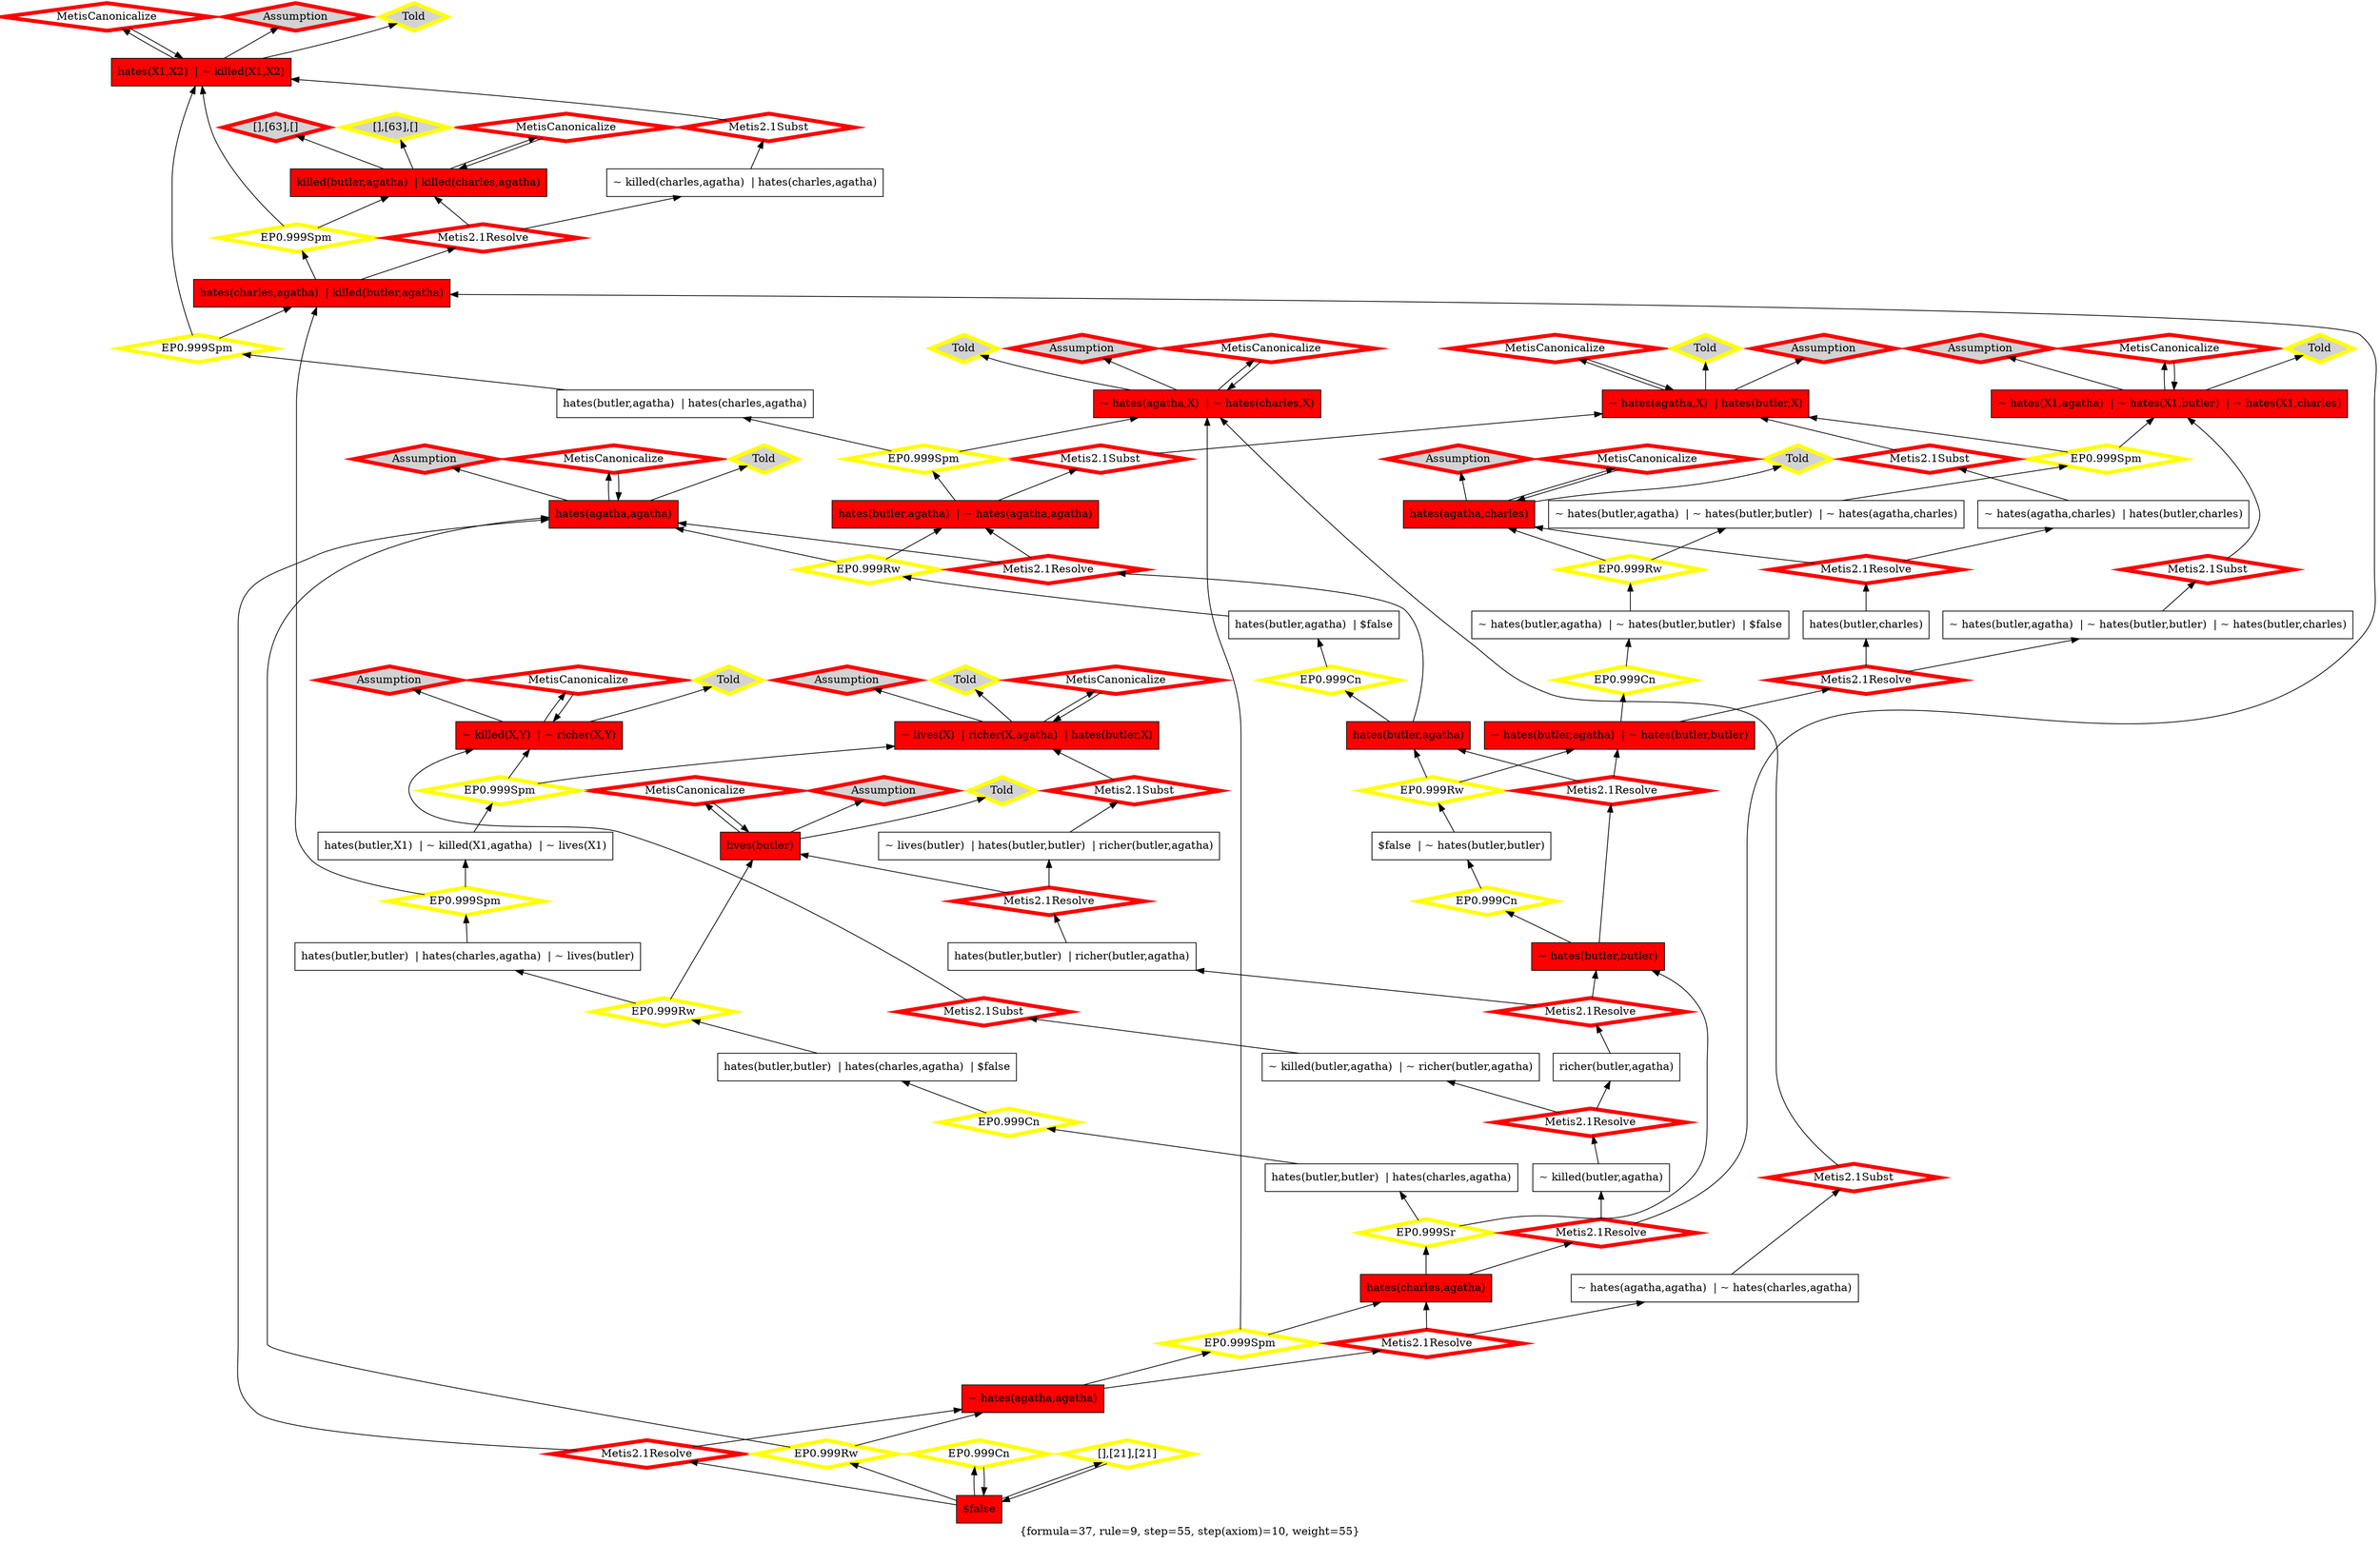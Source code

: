 digraph g 
{ rankdir=BT;
 labelloc=b label="{formula=37, rule=9, step=55, step(axiom)=10, weight=55}"  
 "x_68" [ color="black" shape="box" label="~ hates(X,agatha)  | ~ hates(X,butler)  | ~ hates(X,charles)" fillcolor="red" style="filled"  ];
  "x_1" [ color="black" shape="box" label="lives(butler)" fillcolor="red" style="filled"  ];
  "x_2" [ color="black" shape="box" label="~ killed(X1,X2)  | ~ richer(X1,X2)" fillcolor="red" style="filled"  ];
  "x_3" [ color="black" shape="box" label="hates(butler,agatha)  | $false" fillcolor="white" style="filled"  ];
  "x_13" [ color="black" shape="box" label="hates(charles,agatha)  | killed(butler,agatha)" fillcolor="red" style="filled"  ];
  "x_70" [ color="black" shape="box" label="hates(butler,agatha)  | hates(charles,agatha)" fillcolor="white" style="filled"  ];
  "x_6" [ color="black" shape="box" label="~ hates(butler,agatha)  | ~ hates(butler,butler)  | ~ hates(butler,charles)" fillcolor="white" style="filled"  ];
  "x_61" [ color="black" shape="box" label="~ hates(agatha,X1)  | ~ hates(charles,X1)" fillcolor="red" style="filled"  ];
  "x_61" [ color="black" shape="box" label="~ hates(agatha,X)  | ~ hates(charles,X)" fillcolor="red" style="filled"  ];
  "x_9" [ color="black" shape="box" label="~ hates(butler,agatha)  | ~ hates(butler,butler)  | ~ hates(agatha,charles)" fillcolor="white" style="filled"  ];
  "x_74" [ color="black" shape="box" label="hates(butler,agatha)" fillcolor="red" style="filled"  ];
  "x_59" [ color="black" shape="box" label="~ hates(agatha,X)  | hates(butler,X)" fillcolor="red" style="filled"  ];
  "x_13" [ color="black" shape="box" label="hates(charles,agatha)  | killed(butler,agatha)" fillcolor="red" style="filled"  ];
  "x_63" [ color="black" shape="box" label="killed(butler,agatha)  | killed(charles,agatha)" fillcolor="red" style="filled"  ];
  "x_81" [ color="black" shape="box" label="~ lives(butler)  | hates(butler,butler)  | richer(butler,agatha)" fillcolor="white" style="filled"  ];
  "x_68" [ color="black" shape="box" label="~ hates(X,agatha)  | ~ hates(X,butler)  | ~ hates(X,charles)" fillcolor="red" style="filled"  ];
  "x_85" [ color="black" shape="box" label="$false  | ~ hates(butler,butler)" fillcolor="white" style="filled"  ];
  "x_21" [ color="black" shape="box" label="$false" fillcolor="red" style="filled"  ];
  "x_87" [ color="black" shape="box" label="hates(charles,agatha)" fillcolor="red" style="filled"  ];
  "x_136" [ color="black" shape="box" label="hates(agatha,charles)" fillcolor="red" style="filled"  ];
  "x_88" [ color="black" shape="box" label="~ hates(butler,agatha)  | ~ hates(butler,butler)  | $false" fillcolor="white" style="filled"  ];
  "x_68" [ color="black" shape="box" label="~ hates(X1,agatha)  | ~ hates(X1,butler)  | ~ hates(X1,charles)" fillcolor="red" style="filled"  ];
  "x_24" [ color="black" shape="box" label="hates(butler,butler)  | richer(butler,agatha)" fillcolor="white" style="filled"  ];
  "x_1" [ color="black" shape="box" label="lives(butler)" fillcolor="red" style="filled"  ];
  "x_97" [ color="black" shape="box" label="hates(butler,butler)  | hates(charles,agatha)  | ~ lives(butler)" fillcolor="white" style="filled"  ];
  "x_1" [ color="black" shape="box" label="lives(butler)" fillcolor="red" style="filled"  ];
  "x_74" [ color="black" shape="box" label="hates(butler,agatha)" fillcolor="red" style="filled"  ];
  "x_21" [ color="black" shape="box" label="$false" fillcolor="red" style="filled"  ];
  "x_102" [ color="black" shape="box" label="hates(butler,butler)  | hates(charles,agatha)" fillcolor="white" style="filled"  ];
  "x_31" [ color="black" shape="box" label="hates(agatha,agatha)" fillcolor="red" style="filled"  ];
  "x_34" [ color="black" shape="box" label="~ killed(charles,agatha)  | hates(charles,agatha)" fillcolor="white" style="filled"  ];
  "x_105" [ color="black" shape="box" label="hates(butler,butler)  | hates(charles,agatha)  | $false" fillcolor="white" style="filled"  ];
  "x_37" [ color="black" shape="box" label="richer(X1,agatha)  | hates(butler,X1)  | ~ lives(X1)" fillcolor="red" style="filled"  ];
  "x_136" [ color="black" shape="box" label="hates(agatha,charles)" fillcolor="red" style="filled"  ];
  "x_37" [ color="black" shape="box" label="~ lives(X)  | hates(butler,X)  | richer(X,agatha)" fillcolor="red" style="filled"  ];
  "x_21" [ color="black" shape="box" label="$false" fillcolor="red" style="filled"  ];
  "x_2" [ color="black" shape="box" label="~ killed(X,Y)  | ~ richer(X,Y)" fillcolor="red" style="filled"  ];
  "x_141" [ color="black" shape="box" label="~ hates(butler,agatha)  | ~ hates(butler,butler)" fillcolor="red" style="filled"  ];
  "x_135" [ color="black" shape="box" label="~ killed(X,Y)  | hates(X,Y)" fillcolor="red" style="filled"  ];
  "x_135" [ color="black" shape="box" label="~ killed(X,Y)  | hates(X,Y)" fillcolor="red" style="filled"  ];
  "x_47" [ color="black" shape="box" label="~ hates(agatha,agatha)  | hates(butler,agatha)" fillcolor="red" style="filled"  ];
  "x_46" [ color="black" shape="box" label="~ hates(butler,butler)" fillcolor="red" style="filled"  ];
  "x_114" [ color="black" shape="box" label="~ hates(agatha,agatha)" fillcolor="red" style="filled"  ];
  "x_46" [ color="black" shape="box" label="~ hates(butler,butler)" fillcolor="red" style="filled"  ];
  "x_31" [ color="black" shape="box" label="hates(agatha,agatha)" fillcolor="red" style="filled"  ];
  "x_21" [ color="black" shape="box" label="$false" fillcolor="red" style="filled"  ];
  "x_2" [ color="black" shape="box" label="~ killed(X,Y)  | ~ richer(X,Y)" fillcolor="red" style="filled"  ];
  "x_37" [ color="black" shape="box" label="~ lives(X)  | richer(X,agatha)  | hates(butler,X)" fillcolor="red" style="filled"  ];
  "x_52" [ color="black" shape="box" label="~ killed(butler,agatha)  | ~ richer(butler,agatha)" fillcolor="white" style="filled"  ];
  "x_124" [ color="black" shape="box" label="~ hates(agatha,agatha)  | ~ hates(charles,agatha)" fillcolor="white" style="filled"  ];
  "x_129" [ color="black" shape="box" label="hates(butler,X1)  | ~ killed(X1,agatha)  | ~ lives(X1)" fillcolor="white" style="filled"  ];
  "x_31" [ color="black" shape="box" label="hates(agatha,agatha)" fillcolor="red" style="filled"  ];
  "x_130" [ color="black" shape="box" label="~ killed(butler,agatha)" fillcolor="white" style="filled"  ];
  "x_63" [ color="black" shape="box" label="killed(butler,agatha)  | killed(charles,agatha)" fillcolor="red" style="filled"  ];
  "x_133" [ color="black" shape="box" label="richer(butler,agatha)" fillcolor="white" style="filled"  ];
  "x_59" [ color="black" shape="box" label="hates(butler,X1)  | ~ hates(agatha,X1)" fillcolor="red" style="filled"  ];
  "x_47" [ color="black" shape="box" label="hates(butler,agatha)  | ~ hates(agatha,agatha)" fillcolor="red" style="filled"  ];
  "x_61" [ color="black" shape="box" label="~ hates(agatha,X)  | ~ hates(charles,X)" fillcolor="red" style="filled"  ];
  "x_135" [ color="black" shape="box" label="hates(X1,X2)  | ~ killed(X1,X2)" fillcolor="red" style="filled"  ];
  "x_136" [ color="black" shape="box" label="hates(agatha,charles)" fillcolor="red" style="filled"  ];
  "x_114" [ color="black" shape="box" label="~ hates(agatha,agatha)" fillcolor="red" style="filled"  ];
  "x_63" [ color="black" shape="box" label="killed(butler,agatha)  | killed(charles,agatha)" fillcolor="red" style="filled"  ];
  "x_59" [ color="black" shape="box" label="~ hates(agatha,X)  | hates(butler,X)" fillcolor="red" style="filled"  ];
  "x_141" [ color="black" shape="box" label="~ hates(butler,agatha)  | ~ hates(butler,butler)" fillcolor="red" style="filled"  ];
  "x_140" [ color="black" shape="box" label="hates(butler,charles)" fillcolor="white" style="filled"  ];
  "x_142" [ color="black" shape="box" label="~ hates(agatha,charles)  | hates(butler,charles)" fillcolor="white" style="filled"  ];
  "x_87" [ color="black" shape="box" label="hates(charles,agatha)" fillcolor="red" style="filled"  ];
  "81d7037:1242be2cf89:-7efc" [ URL="http://browser.inference-web.org/iwbrowser/BrowseNodeSet?url=http%3A%2F%2Finference-web.org%2Fproofs%2Ftptp%2FSolutions%2FPUZ%2FPUZ001-1%2FEP---1.1pre%2Fanswer.owl%23ns_27" color="yellow" shape="diamond" label="EP0.999Cn" fillcolor="white" style="filled" penwidth="5"  ];
  "x_102" -> "81d7037:1242be2cf89:-7efc";
  "81d7037:1242be2cf89:-7efc" -> "x_105";
  "81d7037:1242be2cf89:-7fcf" [ URL="http://browser.inference-web.org/iwbrowser/BrowseNodeSet?url=http%3A%2F%2Finference-web.org%2Fproofs%2Ftptp%2FSolutions%2FPUZ%2FPUZ001-1%2FMetis---2.2%2Fanswer.owl%23ns_refute_0_22" color="red" shape="diamond" label="Metis2.1Resolve" fillcolor="white" style="filled" penwidth="5"  ];
  "x_46" -> "81d7037:1242be2cf89:-7fcf";
  "81d7037:1242be2cf89:-7fcf" -> "x_74";
  "81d7037:1242be2cf89:-7fcf" -> "x_141";
  "81d7037:1242be2cf89:-7f7f" [ URL="http://browser.inference-web.org/iwbrowser/BrowseNodeSet?url=http%3A%2F%2Finference-web.org%2Fproofs%2Ftptp%2FSolutions%2FPUZ%2FPUZ001-1%2FMetis---2.2%2Fanswer.owl%23ns_butler" color="red" shape="diamond" label="Assumption" fillcolor="lightgrey" style="filled" penwidth="5"  ];
  "x_1" -> "81d7037:1242be2cf89:-7f7f";
  "81d7037:1242be2cf89:-7ee4" [ URL="http://browser.inference-web.org/iwbrowser/BrowseNodeSet?url=http%3A%2F%2Finference-web.org%2Fproofs%2Ftptp%2FSolutions%2FPUZ%2FPUZ001-1%2FEP---1.1pre%2Fanswer.owl%23ns_11" color="yellow" shape="diamond" label="Told" fillcolor="lightgrey" style="filled" penwidth="5"  ];
  "x_37" -> "81d7037:1242be2cf89:-7ee4";
  "81d7037:1242be2cf89:-7fd7" [ URL="http://browser.inference-web.org/iwbrowser/BrowseNodeSet?url=http%3A%2F%2Finference-web.org%2Fproofs%2Ftptp%2FSolutions%2FPUZ%2FPUZ001-1%2FMetis---2.2%2Fanswer.owl%23ns_poorer_killer" color="red" shape="diamond" label="Assumption" fillcolor="lightgrey" style="filled" penwidth="5"  ];
  "x_2" -> "81d7037:1242be2cf89:-7fd7";
  "81d7037:1242be2cf89:-7f73" [ URL="http://browser.inference-web.org/iwbrowser/BrowseNodeSet?url=http%3A%2F%2Finference-web.org%2Fproofs%2Ftptp%2FSolutions%2FPUZ%2FPUZ001-1%2FMetis---2.2%2Fanswer.owl%23ns_refute_0_3" color="red" shape="diamond" label="MetisCanonicalize" fillcolor="white" style="filled" penwidth="5"  ];
  "x_135" -> "81d7037:1242be2cf89:-7f73";
  "81d7037:1242be2cf89:-7f73" -> "x_135";
  "81d7037:1242be2cf89:-7f77" [ URL="http://browser.inference-web.org/iwbrowser/BrowseNodeSet?url=http%3A%2F%2Finference-web.org%2Fproofs%2Ftptp%2FSolutions%2FPUZ%2FPUZ001-1%2FMetis---2.2%2Fanswer.owl%23ns_refute_0_4" color="red" shape="diamond" label="Metis2.1Subst" fillcolor="white" style="filled" penwidth="5"  ];
  "x_34" -> "81d7037:1242be2cf89:-7f77";
  "81d7037:1242be2cf89:-7f77" -> "x_135";
  "81d7037:1242be2cf89:-7f19" [ URL="http://browser.inference-web.org/iwbrowser/BrowseNodeSet?url=http%3A%2F%2Finference-web.org%2Fproofs%2Ftptp%2FSolutions%2FPUZ%2FPUZ001-1%2FEP---1.1pre%2Fanswer.owl%23ns_20" color="yellow" shape="diamond" label="EP0.999Cn" fillcolor="white" style="filled" penwidth="5"  ];
  "x_141" -> "81d7037:1242be2cf89:-7f19";
  "81d7037:1242be2cf89:-7f19" -> "x_88";
  "81d7037:1242be2cf89:-7ffe" [ URL="http://browser.inference-web.org/iwbrowser/BrowseNodeSet?url=http%3A%2F%2Finference-web.org%2Fproofs%2Ftptp%2FSolutions%2FPUZ%2FPUZ001-1%2FMetis---2.2%2Fanswer.owl%23answer" color="red" shape="diamond" label="Metis2.1Resolve" fillcolor="white" style="filled" penwidth="5"  ];
  "x_21" -> "81d7037:1242be2cf89:-7ffe";
  "81d7037:1242be2cf89:-7ffe" -> "x_31";
  "81d7037:1242be2cf89:-7ffe" -> "x_114";
  "81d7037:1242be2cf89:-7f6f" [ URL="http://browser.inference-web.org/iwbrowser/BrowseNodeSet?url=http%3A%2F%2Finference-web.org%2Fproofs%2Ftptp%2FSolutions%2FPUZ%2FPUZ001-1%2FMetis---2.2%2Fanswer.owl%23ns_killer_hates_victim" color="red" shape="diamond" label="Assumption" fillcolor="lightgrey" style="filled" penwidth="5"  ];
  "x_135" -> "81d7037:1242be2cf89:-7f6f";
  "81d7037:1242be2cf89:-7f8a" [ URL="http://browser.inference-web.org/iwbrowser/BrowseNodeSet?url=http%3A%2F%2Finference-web.org%2Fproofs%2Ftptp%2FSolutions%2FPUZ%2FPUZ001-1%2FMetis---2.2%2Fanswer.owl%23ns_refute_0_9" color="red" shape="diamond" label="MetisCanonicalize" fillcolor="white" style="filled" penwidth="5"  ];
  "x_37" -> "81d7037:1242be2cf89:-7f8a";
  "81d7037:1242be2cf89:-7f8a" -> "x_37";
  "81d7037:1242be2cf89:-7f9a" [ URL="http://browser.inference-web.org/iwbrowser/BrowseNodeSet?url=http%3A%2F%2Finference-web.org%2Fproofs%2Ftptp%2FSolutions%2FPUZ%2FPUZ001-1%2FMetis---2.2%2Fanswer.owl%23ns_refute_0_19" color="red" shape="diamond" label="MetisCanonicalize" fillcolor="white" style="filled" penwidth="5"  ];
  "x_31" -> "81d7037:1242be2cf89:-7f9a";
  "81d7037:1242be2cf89:-7f9a" -> "x_31";
  "81d7037:1242be2cf89:-7ff0" [ URL="http://browser.inference-web.org/iwbrowser/BrowseNodeSet?url=http%3A%2F%2Finference-web.org%2Fproofs%2Ftptp%2FSolutions%2FPUZ%2FPUZ001-1%2FMetis---2.2%2Fanswer.owl%23ns_refute_0_0" color="red" shape="diamond" label="MetisCanonicalize" fillcolor="white" style="filled" penwidth="5"  ];
  "x_61" -> "81d7037:1242be2cf89:-7ff0";
  "81d7037:1242be2cf89:-7ff0" -> "x_61";
  "81d7037:1242be2cf89:-7f10" [ URL="http://browser.inference-web.org/iwbrowser/BrowseNodeSet?url=http%3A%2F%2Finference-web.org%2Fproofs%2Ftptp%2FSolutions%2FPUZ%2FPUZ001-1%2FEP---1.1pre%2Fanswer.owl%23ns_8" color="yellow" shape="diamond" label="Told" fillcolor="lightgrey" style="filled" penwidth="5"  ];
  "x_136" -> "81d7037:1242be2cf89:-7f10";
  "81d7037:1242be2cf89:-7f9e" [ URL="http://browser.inference-web.org/iwbrowser/BrowseNodeSet?url=http%3A%2F%2Finference-web.org%2Fproofs%2Ftptp%2FSolutions%2FPUZ%2FPUZ001-1%2FMetis---2.2%2Fanswer.owl%23ns_refute_0_20" color="red" shape="diamond" label="Metis2.1Subst" fillcolor="white" style="filled" penwidth="5"  ];
  "x_47" -> "81d7037:1242be2cf89:-7f9e";
  "81d7037:1242be2cf89:-7f9e" -> "x_59";
  "81d7037:1242be2cf89:-7fa6" [ URL="http://browser.inference-web.org/iwbrowser/BrowseNodeSet?url=http%3A%2F%2Finference-web.org%2Fproofs%2Ftptp%2FSolutions%2FPUZ%2FPUZ001-1%2FMetis---2.2%2Fanswer.owl%23ns_agatha_hates_charles" color="red" shape="diamond" label="Assumption" fillcolor="lightgrey" style="filled" penwidth="5"  ];
  "x_136" -> "81d7037:1242be2cf89:-7fa6";
  "81d7037:1242be2cf89:-7f28" [ URL="http://browser.inference-web.org/iwbrowser/BrowseNodeSet?url=http%3A%2F%2Finference-web.org%2Fproofs%2Ftptp%2FSolutions%2FPUZ%2FPUZ001-1%2FEP---1.1pre%2Fanswer.owl%23ns_24" color="yellow" shape="diamond" label="EP0.999Spm" fillcolor="white" style="filled" penwidth="5"  ];
  "x_70" -> "81d7037:1242be2cf89:-7f28";
  "81d7037:1242be2cf89:-7f28" -> "x_13";
  "81d7037:1242be2cf89:-7f28" -> "x_135";
  "81d7037:1242be2cf89:-7ef8" [ URL="http://browser.inference-web.org/iwbrowser/BrowseNodeSet?url=http%3A%2F%2Finference-web.org%2Fproofs%2Ftptp%2FSolutions%2FPUZ%2FPUZ001-1%2FEP---1.1pre%2Fanswer.owl%23ns_26" color="yellow" shape="diamond" label="EP0.999Rw" fillcolor="white" style="filled" penwidth="5"  ];
  "x_105" -> "81d7037:1242be2cf89:-7ef8";
  "81d7037:1242be2cf89:-7ef8" -> "x_1";
  "81d7037:1242be2cf89:-7ef8" -> "x_97";
  "81d7037:1242be2cf89:-7f57" [ URL="http://browser.inference-web.org/iwbrowser/BrowseNodeSet?url=http%3A%2F%2Finference-web.org%2Fproofs%2Ftptp%2FSolutions%2FPUZ%2FPUZ001-1%2FEP---1.1pre%2Fanswer.owl%23ns_44" color="yellow" shape="diamond" label="EP0.999Cn" fillcolor="white" style="filled" penwidth="5"  ];
  "x_21" -> "81d7037:1242be2cf89:-7f57";
  "81d7037:1242be2cf89:-7f57" -> "x_21";
  "81d7037:1242be2cf89:-7fdf" [ URL="http://browser.inference-web.org/iwbrowser/BrowseNodeSet?url=http%3A%2F%2Finference-web.org%2Fproofs%2Ftptp%2FSolutions%2FPUZ%2FPUZ001-1%2FMetis---2.2%2Fanswer.owl%23ns_refute_0_7" color="red" shape="diamond" label="Metis2.1Subst" fillcolor="white" style="filled" penwidth="5"  ];
  "x_52" -> "81d7037:1242be2cf89:-7fdf";
  "81d7037:1242be2cf89:-7fdf" -> "x_2";
  "81d7037:1242be2cf89:-7f8e" [ URL="http://browser.inference-web.org/iwbrowser/BrowseNodeSet?url=http%3A%2F%2Finference-web.org%2Fproofs%2Ftptp%2FSolutions%2FPUZ%2FPUZ001-1%2FMetis---2.2%2Fanswer.owl%23ns_refute_0_10" color="red" shape="diamond" label="Metis2.1Subst" fillcolor="white" style="filled" penwidth="5"  ];
  "x_81" -> "81d7037:1242be2cf89:-7f8e";
  "81d7037:1242be2cf89:-7f8e" -> "x_37";
  "81d7037:1242be2cf89:-7fdb" [ URL="http://browser.inference-web.org/iwbrowser/BrowseNodeSet?url=http%3A%2F%2Finference-web.org%2Fproofs%2Ftptp%2FSolutions%2FPUZ%2FPUZ001-1%2FMetis---2.2%2Fanswer.owl%23ns_refute_0_6" color="red" shape="diamond" label="MetisCanonicalize" fillcolor="white" style="filled" penwidth="5"  ];
  "x_2" -> "81d7037:1242be2cf89:-7fdb";
  "81d7037:1242be2cf89:-7fdb" -> "x_2";
  "81d7037:1242be2cf89:-7f53" [ URL="http://browser.inference-web.org/iwbrowser/BrowseNodeSet?url=http%3A%2F%2Finference-web.org%2Fproofs%2Ftptp%2FSolutions%2FPUZ%2FPUZ001-1%2FEP---1.1pre%2Fanswer.owl%23ns_43" color="yellow" shape="diamond" label="EP0.999Rw" fillcolor="white" style="filled" penwidth="5"  ];
  "x_21" -> "81d7037:1242be2cf89:-7f53";
  "81d7037:1242be2cf89:-7f53" -> "x_31";
  "81d7037:1242be2cf89:-7f53" -> "x_114";
  "81d7037:1242be2cf89:-7f4e" [ URL="http://browser.inference-web.org/iwbrowser/BrowseNodeSet?url=http%3A%2F%2Finference-web.org%2Fproofs%2Ftptp%2FSolutions%2FPUZ%2FPUZ001-1%2FEP---1.1pre%2Fanswer.owl%23ns_7" color="yellow" shape="diamond" label="Told" fillcolor="lightgrey" style="filled" penwidth="5"  ];
  "x_31" -> "81d7037:1242be2cf89:-7f4e";
  "81d7037:1242be2cf89:-7f86" [ URL="http://browser.inference-web.org/iwbrowser/BrowseNodeSet?url=http%3A%2F%2Finference-web.org%2Fproofs%2Ftptp%2FSolutions%2FPUZ%2FPUZ001-1%2FMetis---2.2%2Fanswer.owl%23ns_butler_hates_poor" color="red" shape="diamond" label="Assumption" fillcolor="lightgrey" style="filled" penwidth="5"  ];
  "x_37" -> "81d7037:1242be2cf89:-7f86";
  "81d7037:1242be2cf89:-7fba" [ URL="http://browser.inference-web.org/iwbrowser/BrowseNodeSet?url=http%3A%2F%2Finference-web.org%2Fproofs%2Ftptp%2FSolutions%2FPUZ%2FPUZ001-1%2FMetis---2.2%2Fanswer.owl%23ns_refute_0_15" color="red" shape="diamond" label="Metis2.1Resolve" fillcolor="white" style="filled" penwidth="5"  ];
  "x_140" -> "81d7037:1242be2cf89:-7fba";
  "81d7037:1242be2cf89:-7fba" -> "x_136";
  "81d7037:1242be2cf89:-7fba" -> "x_142";
  "81d7037:1242be2cf89:-7edf" [ URL="http://browser.inference-web.org/iwbrowser/BrowseNodeSet?url=http%3A%2F%2Finference-web.org%2Fproofs%2Ftptp%2FSolutions%2FPUZ%2FPUZ001-1%2FEP---1.1pre%2Fanswer.owl%23ns_4" color="yellow" shape="diamond" label="Told" fillcolor="lightgrey" style="filled" penwidth="5"  ];
  "x_2" -> "81d7037:1242be2cf89:-7edf";
  "81d7037:1242be2cf89:-7f6c" [ URL="http://browser.inference-web.org/iwbrowser/BrowseNodeSet?url=http%3A%2F%2Finference-web.org%2Fproofs%2Ftptp%2FSolutions%2FPUZ%2FPUZ001-1%2FMetis---2.2%2Fanswer.owl%23ns_refute_0_2" color="red" shape="diamond" label="MetisCanonicalize" fillcolor="white" style="filled" penwidth="5"  ];
  "x_63" -> "81d7037:1242be2cf89:-7f6c";
  "81d7037:1242be2cf89:-7f6c" -> "x_63";
  "81d7037:1242be2cf89:-7f1e" [ URL="http://browser.inference-web.org/iwbrowser/BrowseNodeSet?url=http%3A%2F%2Finference-web.org%2Fproofs%2Ftptp%2FSolutions%2FPUZ%2FPUZ001-1%2FEP---1.1pre%2Fanswer.owl%23ns_5" color="yellow" shape="diamond" label="Told" fillcolor="lightgrey" style="filled" penwidth="5"  ];
  "x_61" -> "81d7037:1242be2cf89:-7f1e";
  "81d7037:1242be2cf89:-7fe4" [ URL="http://browser.inference-web.org/iwbrowser/BrowseNodeSet?url=http%3A%2F%2Finference-web.org%2Fproofs%2Ftptp%2FSolutions%2FPUZ%2FPUZ001-1%2FMetis---2.2%2Fanswer.owl%23ns_refute_0_24" color="red" shape="diamond" label="Metis2.1Resolve" fillcolor="white" style="filled" penwidth="5"  ];
  "x_130" -> "81d7037:1242be2cf89:-7fe4";
  "81d7037:1242be2cf89:-7fe4" -> "x_52";
  "81d7037:1242be2cf89:-7fe4" -> "x_133";
  "81d7037:1242be2cf89:-7f68" [ URL="http://browser.inference-web.org/iwbrowser/BrowseNodeSet?url=http%3A%2F%2Finference-web.org%2Fproofs%2Ftptp%2FSolutions%2FPUZ%2FPUZ001-1%2FMetis---2.2%2Fanswer.owl%23ns_prove_neither_charles_nor_butler_did_it" color="red" shape="diamond" label="[],[63],[]" fillcolor="lightgrey" style="filled" penwidth="5"  ];
  "x_63" -> "81d7037:1242be2cf89:-7f68";
  "81d7037:1242be2cf89:-7ee9" [ URL="http://browser.inference-web.org/iwbrowser/BrowseNodeSet?url=http%3A%2F%2Finference-web.org%2Fproofs%2Ftptp%2FSolutions%2FPUZ%2FPUZ001-1%2FEP---1.1pre%2Fanswer.owl%23ns_14" color="yellow" shape="diamond" label="EP0.999Spm" fillcolor="white" style="filled" penwidth="5"  ];
  "x_129" -> "81d7037:1242be2cf89:-7ee9";
  "81d7037:1242be2cf89:-7ee9" -> "x_2";
  "81d7037:1242be2cf89:-7ee9" -> "x_37";
  "81d7037:1242be2cf89:-7f96" [ URL="http://browser.inference-web.org/iwbrowser/BrowseNodeSet?url=http%3A%2F%2Finference-web.org%2Fproofs%2Ftptp%2FSolutions%2FPUZ%2FPUZ001-1%2FMetis---2.2%2Fanswer.owl%23ns_agatha_hates_agatha" color="red" shape="diamond" label="Assumption" fillcolor="lightgrey" style="filled" penwidth="5"  ];
  "x_31" -> "81d7037:1242be2cf89:-7f96";
  "81d7037:1242be2cf89:-7ff4" [ URL="http://browser.inference-web.org/iwbrowser/BrowseNodeSet?url=http%3A%2F%2Finference-web.org%2Fproofs%2Ftptp%2FSolutions%2FPUZ%2FPUZ001-1%2FMetis---2.2%2Fanswer.owl%23ns_refute_0_1" color="red" shape="diamond" label="Metis2.1Subst" fillcolor="white" style="filled" penwidth="5"  ];
  "x_124" -> "81d7037:1242be2cf89:-7ff4";
  "81d7037:1242be2cf89:-7ff4" -> "x_61";
  "81d7037:1242be2cf89:-7f23" [ URL="http://browser.inference-web.org/iwbrowser/BrowseNodeSet?url=http%3A%2F%2Finference-web.org%2Fproofs%2Ftptp%2FSolutions%2FPUZ%2FPUZ001-1%2FEP---1.1pre%2Fanswer.owl%23ns_9" color="yellow" shape="diamond" label="Told" fillcolor="lightgrey" style="filled" penwidth="5"  ];
  "x_135" -> "81d7037:1242be2cf89:-7f23";
  "81d7037:1242be2cf89:-7fd4" [ URL="http://browser.inference-web.org/iwbrowser/BrowseNodeSet?url=http%3A%2F%2Finference-web.org%2Fproofs%2Ftptp%2FSolutions%2FPUZ%2FPUZ001-1%2FMetis---2.2%2Fanswer.owl%23ns_refute_0_23" color="red" shape="diamond" label="Metis2.1Resolve" fillcolor="white" style="filled" penwidth="5"  ];
  "x_133" -> "81d7037:1242be2cf89:-7fd4";
  "81d7037:1242be2cf89:-7fd4" -> "x_24";
  "81d7037:1242be2cf89:-7fd4" -> "x_46";
  "81d7037:1242be2cf89:-7faa" [ URL="http://browser.inference-web.org/iwbrowser/BrowseNodeSet?url=http%3A%2F%2Finference-web.org%2Fproofs%2Ftptp%2FSolutions%2FPUZ%2FPUZ001-1%2FMetis---2.2%2Fanswer.owl%23ns_refute_0_12" color="red" shape="diamond" label="MetisCanonicalize" fillcolor="white" style="filled" penwidth="5"  ];
  "x_136" -> "81d7037:1242be2cf89:-7faa";
  "81d7037:1242be2cf89:-7faa" -> "x_136";
  "81d7037:1242be2cf89:-7f2d" [ URL="http://browser.inference-web.org/iwbrowser/BrowseNodeSet?url=http%3A%2F%2Finference-web.org%2Fproofs%2Ftptp%2FSolutions%2FPUZ%2FPUZ001-1%2FEP---1.1pre%2Fanswer.owl%23ns_33" color="yellow" shape="diamond" label="EP0.999Spm" fillcolor="white" style="filled" penwidth="5"  ];
  "x_47" -> "81d7037:1242be2cf89:-7f2d";
  "81d7037:1242be2cf89:-7f2d" -> "x_61";
  "81d7037:1242be2cf89:-7f2d" -> "x_70";
  "81d7037:1242be2cf89:-7fb5" [ URL="http://browser.inference-web.org/iwbrowser/BrowseNodeSet?url=http%3A%2F%2Finference-web.org%2Fproofs%2Ftptp%2FSolutions%2FPUZ%2FPUZ001-1%2FMetis---2.2%2Fanswer.owl%23ns_refute_0_14" color="red" shape="diamond" label="Metis2.1Subst" fillcolor="white" style="filled" penwidth="5"  ];
  "x_142" -> "81d7037:1242be2cf89:-7fb5";
  "81d7037:1242be2cf89:-7fb5" -> "x_59";
  "81d7037:1242be2cf89:-7fb1" [ URL="http://browser.inference-web.org/iwbrowser/BrowseNodeSet?url=http%3A%2F%2Finference-web.org%2Fproofs%2Ftptp%2FSolutions%2FPUZ%2FPUZ001-1%2FMetis---2.2%2Fanswer.owl%23ns_refute_0_13" color="red" shape="diamond" label="MetisCanonicalize" fillcolor="white" style="filled" penwidth="5"  ];
  "x_59" -> "81d7037:1242be2cf89:-7fb1";
  "81d7037:1242be2cf89:-7fb1" -> "x_59";
  "81d7037:1242be2cf89:-7fca" [ URL="http://browser.inference-web.org/iwbrowser/BrowseNodeSet?url=http%3A%2F%2Finference-web.org%2Fproofs%2Ftptp%2FSolutions%2FPUZ%2FPUZ001-1%2FMetis---2.2%2Fanswer.owl%23ns_refute_0_18" color="red" shape="diamond" label="Metis2.1Resolve" fillcolor="white" style="filled" penwidth="5"  ];
  "x_141" -> "81d7037:1242be2cf89:-7fca";
  "81d7037:1242be2cf89:-7fca" -> "x_6";
  "81d7037:1242be2cf89:-7fca" -> "x_140";
  "81d7037:1242be2cf89:-7f44" [ URL="http://browser.inference-web.org/iwbrowser/BrowseNodeSet?url=http%3A%2F%2Finference-web.org%2Fproofs%2Ftptp%2FSolutions%2FPUZ%2FPUZ001-1%2FEP---1.1pre%2Fanswer.owl%23ns_40" color="yellow" shape="diamond" label="EP0.999Sr" fillcolor="white" style="filled" penwidth="5"  ];
  "x_87" -> "81d7037:1242be2cf89:-7f44";
  "81d7037:1242be2cf89:-7f44" -> "x_46";
  "81d7037:1242be2cf89:-7f44" -> "x_102";
  "81d7037:1242be2cf89:-7f0b" [ URL="http://browser.inference-web.org/iwbrowser/BrowseNodeSet?url=http%3A%2F%2Finference-web.org%2Fproofs%2Ftptp%2FSolutions%2FPUZ%2FPUZ001-1%2FEP---1.1pre%2Fanswer.owl%23ns_18" color="yellow" shape="diamond" label="EP0.999Spm" fillcolor="white" style="filled" penwidth="5"  ];
  "x_9" -> "81d7037:1242be2cf89:-7f0b";
  "81d7037:1242be2cf89:-7f0b" -> "x_59";
  "81d7037:1242be2cf89:-7f0b" -> "x_68";
  "81d7037:1242be2cf89:-7fec" [ URL="http://browser.inference-web.org/iwbrowser/BrowseNodeSet?url=http%3A%2F%2Finference-web.org%2Fproofs%2Ftptp%2FSolutions%2FPUZ%2FPUZ001-1%2FMetis---2.2%2Fanswer.owl%23ns_different_hates" color="red" shape="diamond" label="Assumption" fillcolor="lightgrey" style="filled" penwidth="5"  ];
  "x_61" -> "81d7037:1242be2cf89:-7fec";
  "81d7037:1242be2cf89:-7f65" [ URL="http://browser.inference-web.org/iwbrowser/BrowseNodeSet?url=http%3A%2F%2Finference-web.org%2Fproofs%2Ftptp%2FSolutions%2FPUZ%2FPUZ001-1%2FEP---1.1pre%2Fanswer.owl%23ns_13" color="yellow" shape="diamond" label="EP0.999Spm" fillcolor="white" style="filled" penwidth="5"  ];
  "x_13" -> "81d7037:1242be2cf89:-7f65";
  "81d7037:1242be2cf89:-7f65" -> "x_63";
  "81d7037:1242be2cf89:-7f65" -> "x_135";
  "81d7037:1242be2cf89:-7f06" [ URL="http://browser.inference-web.org/iwbrowser/BrowseNodeSet?url=http%3A%2F%2Finference-web.org%2Fproofs%2Ftptp%2FSolutions%2FPUZ%2FPUZ001-1%2FEP---1.1pre%2Fanswer.owl%23ns_10" color="yellow" shape="diamond" label="Told" fillcolor="lightgrey" style="filled" penwidth="5"  ];
  "x_59" -> "81d7037:1242be2cf89:-7f06";
  "81d7037:1242be2cf89:-7fc5" [ URL="http://browser.inference-web.org/iwbrowser/BrowseNodeSet?url=http%3A%2F%2Finference-web.org%2Fproofs%2Ftptp%2FSolutions%2FPUZ%2FPUZ001-1%2FMetis---2.2%2Fanswer.owl%23ns_refute_0_17" color="red" shape="diamond" label="Metis2.1Subst" fillcolor="white" style="filled" penwidth="5"  ];
  "x_6" -> "81d7037:1242be2cf89:-7fc5";
  "81d7037:1242be2cf89:-7fc5" -> "x_68";
  "81d7037:1242be2cf89:-7f32" [ URL="http://browser.inference-web.org/iwbrowser/BrowseNodeSet?url=http%3A%2F%2Finference-web.org%2Fproofs%2Ftptp%2FSolutions%2FPUZ%2FPUZ001-1%2FEP---1.1pre%2Fanswer.owl%23ns_34" color="yellow" shape="diamond" label="EP0.999Rw" fillcolor="white" style="filled" penwidth="5"  ];
  "x_3" -> "81d7037:1242be2cf89:-7f32";
  "81d7037:1242be2cf89:-7f32" -> "x_31";
  "81d7037:1242be2cf89:-7f32" -> "x_47";
  "81d7037:1242be2cf89:-7eee" [ URL="http://browser.inference-web.org/iwbrowser/BrowseNodeSet?url=http%3A%2F%2Finference-web.org%2Fproofs%2Ftptp%2FSolutions%2FPUZ%2FPUZ001-1%2FEP---1.1pre%2Fanswer.owl%23ns_25" color="yellow" shape="diamond" label="EP0.999Spm" fillcolor="white" style="filled" penwidth="5"  ];
  "x_97" -> "81d7037:1242be2cf89:-7eee";
  "81d7037:1242be2cf89:-7eee" -> "x_13";
  "81d7037:1242be2cf89:-7eee" -> "x_129";
  "81d7037:1242be2cf89:-7f49" [ URL="http://browser.inference-web.org/iwbrowser/BrowseNodeSet?url=http%3A%2F%2Finference-web.org%2Fproofs%2Ftptp%2FSolutions%2FPUZ%2FPUZ001-1%2FEP---1.1pre%2Fanswer.owl%23ns_41" color="yellow" shape="diamond" label="EP0.999Spm" fillcolor="white" style="filled" penwidth="5"  ];
  "x_114" -> "81d7037:1242be2cf89:-7f49";
  "81d7037:1242be2cf89:-7f49" -> "x_61";
  "81d7037:1242be2cf89:-7f49" -> "x_87";
  "81d7037:1242be2cf89:-7f7c" [ URL="http://browser.inference-web.org/iwbrowser/BrowseNodeSet?url=http%3A%2F%2Finference-web.org%2Fproofs%2Ftptp%2FSolutions%2FPUZ%2FPUZ001-1%2FMetis---2.2%2Fanswer.owl%23ns_refute_0_5" color="red" shape="diamond" label="Metis2.1Resolve" fillcolor="white" style="filled" penwidth="5"  ];
  "x_13" -> "81d7037:1242be2cf89:-7f7c";
  "81d7037:1242be2cf89:-7f7c" -> "x_34";
  "81d7037:1242be2cf89:-7f7c" -> "x_63";
  "81d7037:1242be2cf89:-7fe9" [ URL="http://browser.inference-web.org/iwbrowser/BrowseNodeSet?url=http%3A%2F%2Finference-web.org%2Fproofs%2Ftptp%2FSolutions%2FPUZ%2FPUZ001-1%2FMetis---2.2%2Fanswer.owl%23ns_refute_0_25" color="red" shape="diamond" label="Metis2.1Resolve" fillcolor="white" style="filled" penwidth="5"  ];
  "x_87" -> "81d7037:1242be2cf89:-7fe9";
  "81d7037:1242be2cf89:-7fe9" -> "x_13";
  "81d7037:1242be2cf89:-7fe9" -> "x_130";
  "81d7037:1242be2cf89:-7fad" [ URL="http://browser.inference-web.org/iwbrowser/BrowseNodeSet?url=http%3A%2F%2Finference-web.org%2Fproofs%2Ftptp%2FSolutions%2FPUZ%2FPUZ001-1%2FMetis---2.2%2Fanswer.owl%23ns_same_hates" color="red" shape="diamond" label="Assumption" fillcolor="lightgrey" style="filled" penwidth="5"  ];
  "x_59" -> "81d7037:1242be2cf89:-7fad";
  "81d7037:1242be2cf89:-7f36" [ URL="http://browser.inference-web.org/iwbrowser/BrowseNodeSet?url=http%3A%2F%2Finference-web.org%2Fproofs%2Ftptp%2FSolutions%2FPUZ%2FPUZ001-1%2FEP---1.1pre%2Fanswer.owl%23ns_35" color="yellow" shape="diamond" label="EP0.999Cn" fillcolor="white" style="filled" penwidth="5"  ];
  "x_74" -> "81d7037:1242be2cf89:-7f36";
  "81d7037:1242be2cf89:-7f36" -> "x_3";
  "81d7037:1242be2cf89:-7fbd" [ URL="http://browser.inference-web.org/iwbrowser/BrowseNodeSet?url=http%3A%2F%2Finference-web.org%2Fproofs%2Ftptp%2FSolutions%2FPUZ%2FPUZ001-1%2FMetis---2.2%2Fanswer.owl%23ns_no_one_hates_everyone" color="red" shape="diamond" label="Assumption" fillcolor="lightgrey" style="filled" penwidth="5"  ];
  "x_68" -> "81d7037:1242be2cf89:-7fbd";
  "81d7037:1242be2cf89:-7fc1" [ URL="http://browser.inference-web.org/iwbrowser/BrowseNodeSet?url=http%3A%2F%2Finference-web.org%2Fproofs%2Ftptp%2FSolutions%2FPUZ%2FPUZ001-1%2FMetis---2.2%2Fanswer.owl%23ns_refute_0_16" color="red" shape="diamond" label="MetisCanonicalize" fillcolor="white" style="filled" penwidth="5"  ];
  "x_68" -> "81d7037:1242be2cf89:-7fc1";
  "81d7037:1242be2cf89:-7fc1" -> "x_68";
  "81d7037:1242be2cf89:-7ff9" [ URL="http://browser.inference-web.org/iwbrowser/BrowseNodeSet?url=http%3A%2F%2Finference-web.org%2Fproofs%2Ftptp%2FSolutions%2FPUZ%2FPUZ001-1%2FMetis---2.2%2Fanswer.owl%23ns_refute_0_26" color="red" shape="diamond" label="Metis2.1Resolve" fillcolor="white" style="filled" penwidth="5"  ];
  "x_114" -> "81d7037:1242be2cf89:-7ff9";
  "81d7037:1242be2cf89:-7ff9" -> "x_87";
  "81d7037:1242be2cf89:-7ff9" -> "x_124";
  "81d7037:1242be2cf89:-7ef3" [ URL="http://browser.inference-web.org/iwbrowser/BrowseNodeSet?url=http%3A%2F%2Finference-web.org%2Fproofs%2Ftptp%2FSolutions%2FPUZ%2FPUZ001-1%2FEP---1.1pre%2Fanswer.owl%23ns_2" color="yellow" shape="diamond" label="Told" fillcolor="lightgrey" style="filled" penwidth="5"  ];
  "x_1" -> "81d7037:1242be2cf89:-7ef3";
  "81d7037:1242be2cf89:-7f60" [ URL="http://browser.inference-web.org/iwbrowser/BrowseNodeSet?url=http%3A%2F%2Finference-web.org%2Fproofs%2Ftptp%2FSolutions%2FPUZ%2FPUZ001-1%2FEP---1.1pre%2Fanswer.owl%23ns_12" color="yellow" shape="diamond" label="[],[63],[]" fillcolor="lightgrey" style="filled" penwidth="5"  ];
  "x_63" -> "81d7037:1242be2cf89:-7f60";
  "81d7037:1242be2cf89:-7f3b" [ URL="http://browser.inference-web.org/iwbrowser/BrowseNodeSet?url=http%3A%2F%2Finference-web.org%2Fproofs%2Ftptp%2FSolutions%2FPUZ%2FPUZ001-1%2FEP---1.1pre%2Fanswer.owl%23ns_37" color="yellow" shape="diamond" label="EP0.999Rw" fillcolor="white" style="filled" penwidth="5"  ];
  "x_85" -> "81d7037:1242be2cf89:-7f3b";
  "81d7037:1242be2cf89:-7f3b" -> "x_74";
  "81d7037:1242be2cf89:-7f3b" -> "x_141";
  "81d7037:1242be2cf89:-7f15" [ URL="http://browser.inference-web.org/iwbrowser/BrowseNodeSet?url=http%3A%2F%2Finference-web.org%2Fproofs%2Ftptp%2FSolutions%2FPUZ%2FPUZ001-1%2FEP---1.1pre%2Fanswer.owl%23ns_19" color="yellow" shape="diamond" label="EP0.999Rw" fillcolor="white" style="filled" penwidth="5"  ];
  "x_88" -> "81d7037:1242be2cf89:-7f15";
  "81d7037:1242be2cf89:-7f15" -> "x_9";
  "81d7037:1242be2cf89:-7f15" -> "x_136";
  "81d7037:1242be2cf89:-7f01" [ URL="http://browser.inference-web.org/iwbrowser/BrowseNodeSet?url=http%3A%2F%2Finference-web.org%2Fproofs%2Ftptp%2FSolutions%2FPUZ%2FPUZ001-1%2FEP---1.1pre%2Fanswer.owl%23ns_6" color="yellow" shape="diamond" label="Told" fillcolor="lightgrey" style="filled" penwidth="5"  ];
  "x_68" -> "81d7037:1242be2cf89:-7f01";
  "81d7037:1242be2cf89:-7f83" [ URL="http://browser.inference-web.org/iwbrowser/BrowseNodeSet?url=http%3A%2F%2Finference-web.org%2Fproofs%2Ftptp%2FSolutions%2FPUZ%2FPUZ001-1%2FMetis---2.2%2Fanswer.owl%23ns_refute_0_8" color="red" shape="diamond" label="MetisCanonicalize" fillcolor="white" style="filled" penwidth="5"  ];
  "x_1" -> "81d7037:1242be2cf89:-7f83";
  "81d7037:1242be2cf89:-7f83" -> "x_1";
  "81d7037:1242be2cf89:-7f5b" [ URL="http://browser.inference-web.org/iwbrowser/BrowseNodeSet?url=http%3A%2F%2Finference-web.org%2Fproofs%2Ftptp%2FSolutions%2FPUZ%2FPUZ001-1%2FEP---1.1pre%2Fanswer.owl%23answer" color="yellow" shape="diamond" label="[],[21],[21]" fillcolor="white" style="filled" penwidth="5"  ];
  "x_21" -> "81d7037:1242be2cf89:-7f5b";
  "81d7037:1242be2cf89:-7f5b" -> "x_21";
  "81d7037:1242be2cf89:-7f93" [ URL="http://browser.inference-web.org/iwbrowser/BrowseNodeSet?url=http%3A%2F%2Finference-web.org%2Fproofs%2Ftptp%2FSolutions%2FPUZ%2FPUZ001-1%2FMetis---2.2%2Fanswer.owl%23ns_refute_0_11" color="red" shape="diamond" label="Metis2.1Resolve" fillcolor="white" style="filled" penwidth="5"  ];
  "x_24" -> "81d7037:1242be2cf89:-7f93";
  "81d7037:1242be2cf89:-7f93" -> "x_1";
  "81d7037:1242be2cf89:-7f93" -> "x_81";
  "81d7037:1242be2cf89:-7fa3" [ URL="http://browser.inference-web.org/iwbrowser/BrowseNodeSet?url=http%3A%2F%2Finference-web.org%2Fproofs%2Ftptp%2FSolutions%2FPUZ%2FPUZ001-1%2FMetis---2.2%2Fanswer.owl%23ns_refute_0_21" color="red" shape="diamond" label="Metis2.1Resolve" fillcolor="white" style="filled" penwidth="5"  ];
  "x_74" -> "81d7037:1242be2cf89:-7fa3";
  "81d7037:1242be2cf89:-7fa3" -> "x_31";
  "81d7037:1242be2cf89:-7fa3" -> "x_47";
  "81d7037:1242be2cf89:-7f3f" [ URL="http://browser.inference-web.org/iwbrowser/BrowseNodeSet?url=http%3A%2F%2Finference-web.org%2Fproofs%2Ftptp%2FSolutions%2FPUZ%2FPUZ001-1%2FEP---1.1pre%2Fanswer.owl%23ns_38" color="yellow" shape="diamond" label="EP0.999Cn" fillcolor="white" style="filled" penwidth="5"  ];
  "x_46" -> "81d7037:1242be2cf89:-7f3f";
  "81d7037:1242be2cf89:-7f3f" -> "x_85";
  }
